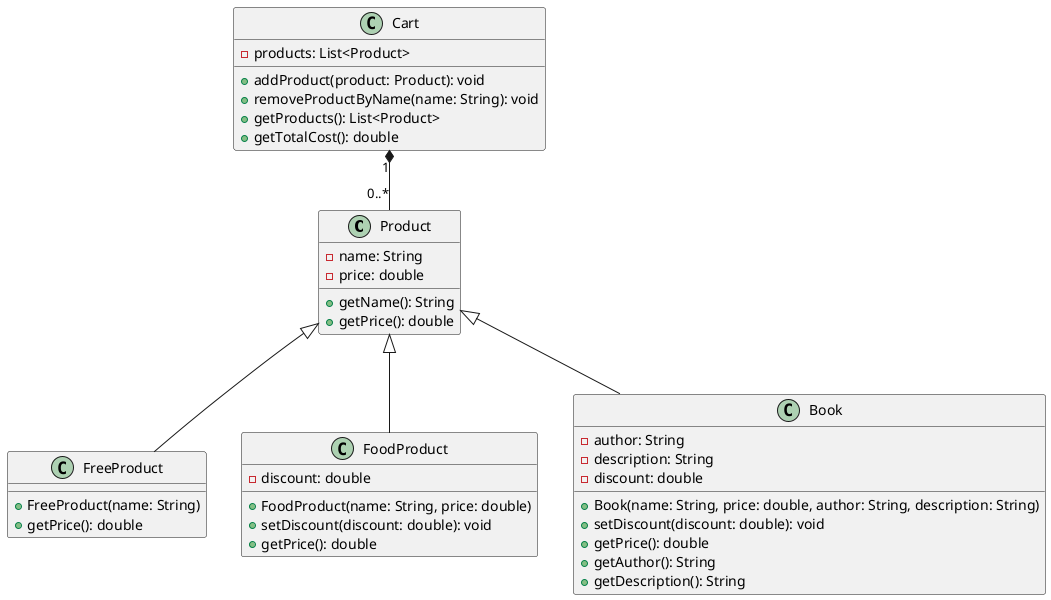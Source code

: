 @startuml
class Product {
    - name: String
    - price: double
    + getName(): String
    + getPrice(): double
}

class FreeProduct {
    + FreeProduct(name: String)
    + getPrice(): double
}

class FoodProduct {
    - discount: double
    + FoodProduct(name: String, price: double)
    + setDiscount(discount: double): void
    + getPrice(): double
}

class Book {
    - author: String
    - description: String
    - discount: double
    + Book(name: String, price: double, author: String, description: String)
    + setDiscount(discount: double): void
    + getPrice(): double
    + getAuthor(): String
    + getDescription(): String
}

class Cart {
    - products: List<Product>
    + addProduct(product: Product): void
    + removeProductByName(name: String): void
    + getProducts(): List<Product>
    + getTotalCost(): double
}

Product <|-- FreeProduct
Product <|-- FoodProduct
Product <|-- Book
Cart "1" *-- "0..*" Product
@enduml
